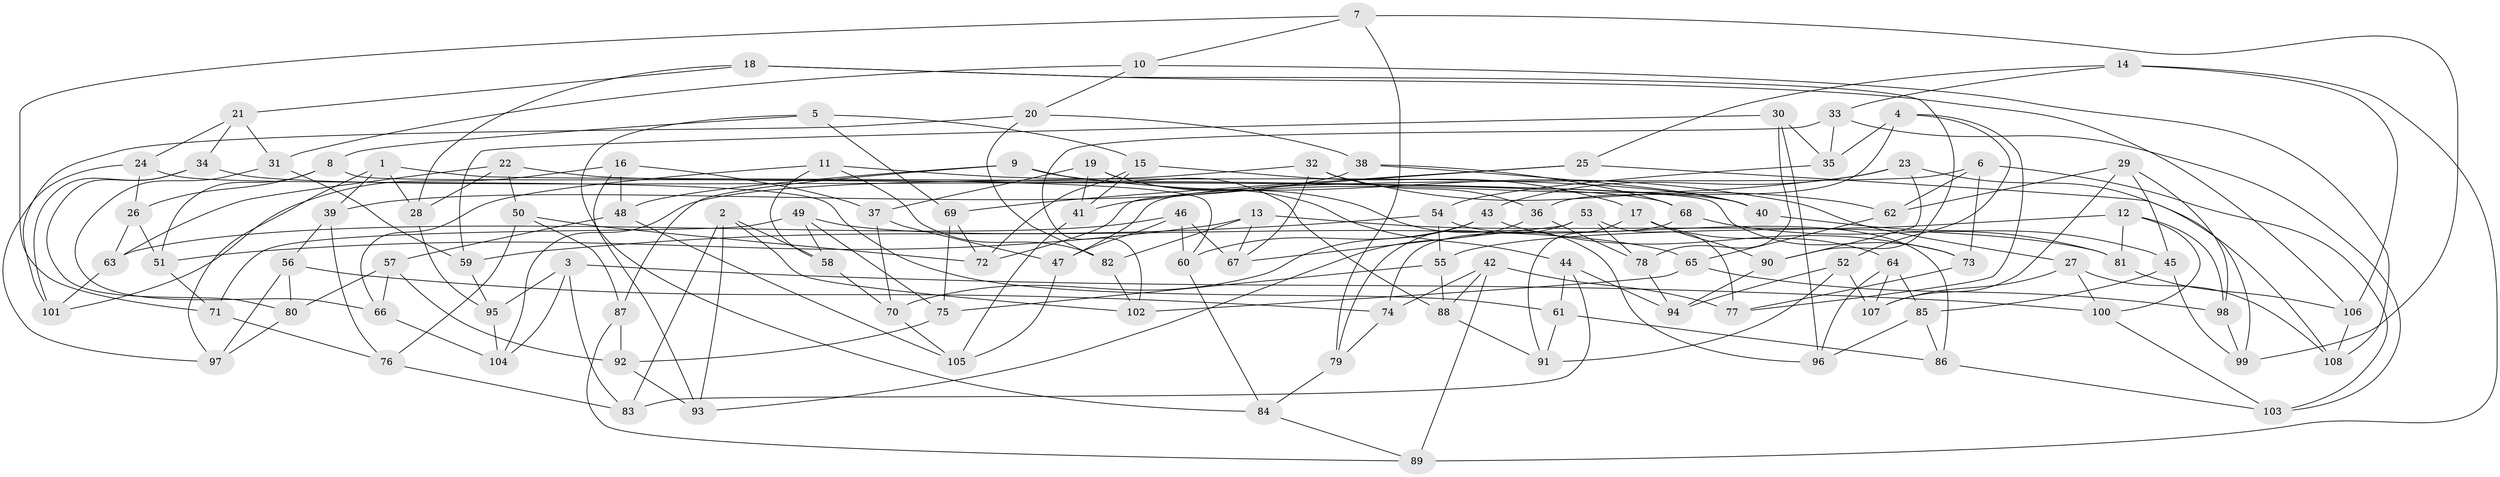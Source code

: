 // Generated by graph-tools (version 1.1) at 2025/38/03/09/25 02:38:19]
// undirected, 108 vertices, 216 edges
graph export_dot {
graph [start="1"]
  node [color=gray90,style=filled];
  1;
  2;
  3;
  4;
  5;
  6;
  7;
  8;
  9;
  10;
  11;
  12;
  13;
  14;
  15;
  16;
  17;
  18;
  19;
  20;
  21;
  22;
  23;
  24;
  25;
  26;
  27;
  28;
  29;
  30;
  31;
  32;
  33;
  34;
  35;
  36;
  37;
  38;
  39;
  40;
  41;
  42;
  43;
  44;
  45;
  46;
  47;
  48;
  49;
  50;
  51;
  52;
  53;
  54;
  55;
  56;
  57;
  58;
  59;
  60;
  61;
  62;
  63;
  64;
  65;
  66;
  67;
  68;
  69;
  70;
  71;
  72;
  73;
  74;
  75;
  76;
  77;
  78;
  79;
  80;
  81;
  82;
  83;
  84;
  85;
  86;
  87;
  88;
  89;
  90;
  91;
  92;
  93;
  94;
  95;
  96;
  97;
  98;
  99;
  100;
  101;
  102;
  103;
  104;
  105;
  106;
  107;
  108;
  1 -- 97;
  1 -- 73;
  1 -- 28;
  1 -- 39;
  2 -- 93;
  2 -- 102;
  2 -- 83;
  2 -- 58;
  3 -- 104;
  3 -- 100;
  3 -- 95;
  3 -- 83;
  4 -- 35;
  4 -- 77;
  4 -- 52;
  4 -- 36;
  5 -- 15;
  5 -- 8;
  5 -- 69;
  5 -- 84;
  6 -- 62;
  6 -- 73;
  6 -- 47;
  6 -- 103;
  7 -- 99;
  7 -- 79;
  7 -- 71;
  7 -- 10;
  8 -- 51;
  8 -- 26;
  8 -- 60;
  9 -- 27;
  9 -- 87;
  9 -- 48;
  9 -- 88;
  10 -- 108;
  10 -- 31;
  10 -- 20;
  11 -- 66;
  11 -- 40;
  11 -- 58;
  11 -- 82;
  12 -- 81;
  12 -- 98;
  12 -- 100;
  12 -- 55;
  13 -- 81;
  13 -- 82;
  13 -- 51;
  13 -- 67;
  14 -- 89;
  14 -- 106;
  14 -- 25;
  14 -- 33;
  15 -- 72;
  15 -- 41;
  15 -- 17;
  16 -- 37;
  16 -- 48;
  16 -- 101;
  16 -- 93;
  17 -- 64;
  17 -- 91;
  17 -- 90;
  18 -- 90;
  18 -- 106;
  18 -- 21;
  18 -- 28;
  19 -- 37;
  19 -- 96;
  19 -- 44;
  19 -- 41;
  20 -- 101;
  20 -- 38;
  20 -- 82;
  21 -- 24;
  21 -- 34;
  21 -- 31;
  22 -- 40;
  22 -- 28;
  22 -- 50;
  22 -- 63;
  23 -- 90;
  23 -- 99;
  23 -- 41;
  23 -- 43;
  24 -- 61;
  24 -- 97;
  24 -- 26;
  25 -- 72;
  25 -- 108;
  25 -- 69;
  26 -- 63;
  26 -- 51;
  27 -- 107;
  27 -- 100;
  27 -- 108;
  28 -- 95;
  29 -- 107;
  29 -- 45;
  29 -- 98;
  29 -- 62;
  30 -- 59;
  30 -- 35;
  30 -- 78;
  30 -- 96;
  31 -- 59;
  31 -- 66;
  32 -- 67;
  32 -- 104;
  32 -- 36;
  32 -- 62;
  33 -- 35;
  33 -- 103;
  33 -- 102;
  34 -- 80;
  34 -- 101;
  34 -- 68;
  35 -- 54;
  36 -- 78;
  36 -- 93;
  37 -- 70;
  37 -- 47;
  38 -- 68;
  38 -- 39;
  38 -- 40;
  39 -- 76;
  39 -- 56;
  40 -- 45;
  41 -- 105;
  42 -- 74;
  42 -- 89;
  42 -- 88;
  42 -- 77;
  43 -- 60;
  43 -- 73;
  43 -- 70;
  44 -- 83;
  44 -- 94;
  44 -- 61;
  45 -- 99;
  45 -- 85;
  46 -- 63;
  46 -- 60;
  46 -- 67;
  46 -- 47;
  47 -- 105;
  48 -- 57;
  48 -- 105;
  49 -- 65;
  49 -- 71;
  49 -- 58;
  49 -- 75;
  50 -- 87;
  50 -- 76;
  50 -- 72;
  51 -- 71;
  52 -- 91;
  52 -- 94;
  52 -- 107;
  53 -- 78;
  53 -- 67;
  53 -- 77;
  53 -- 79;
  54 -- 55;
  54 -- 86;
  54 -- 59;
  55 -- 88;
  55 -- 75;
  56 -- 74;
  56 -- 80;
  56 -- 97;
  57 -- 66;
  57 -- 80;
  57 -- 92;
  58 -- 70;
  59 -- 95;
  60 -- 84;
  61 -- 86;
  61 -- 91;
  62 -- 65;
  63 -- 101;
  64 -- 107;
  64 -- 85;
  64 -- 96;
  65 -- 98;
  65 -- 102;
  66 -- 104;
  68 -- 81;
  68 -- 74;
  69 -- 75;
  69 -- 72;
  70 -- 105;
  71 -- 76;
  73 -- 77;
  74 -- 79;
  75 -- 92;
  76 -- 83;
  78 -- 94;
  79 -- 84;
  80 -- 97;
  81 -- 106;
  82 -- 102;
  84 -- 89;
  85 -- 86;
  85 -- 96;
  86 -- 103;
  87 -- 92;
  87 -- 89;
  88 -- 91;
  90 -- 94;
  92 -- 93;
  95 -- 104;
  98 -- 99;
  100 -- 103;
  106 -- 108;
}
